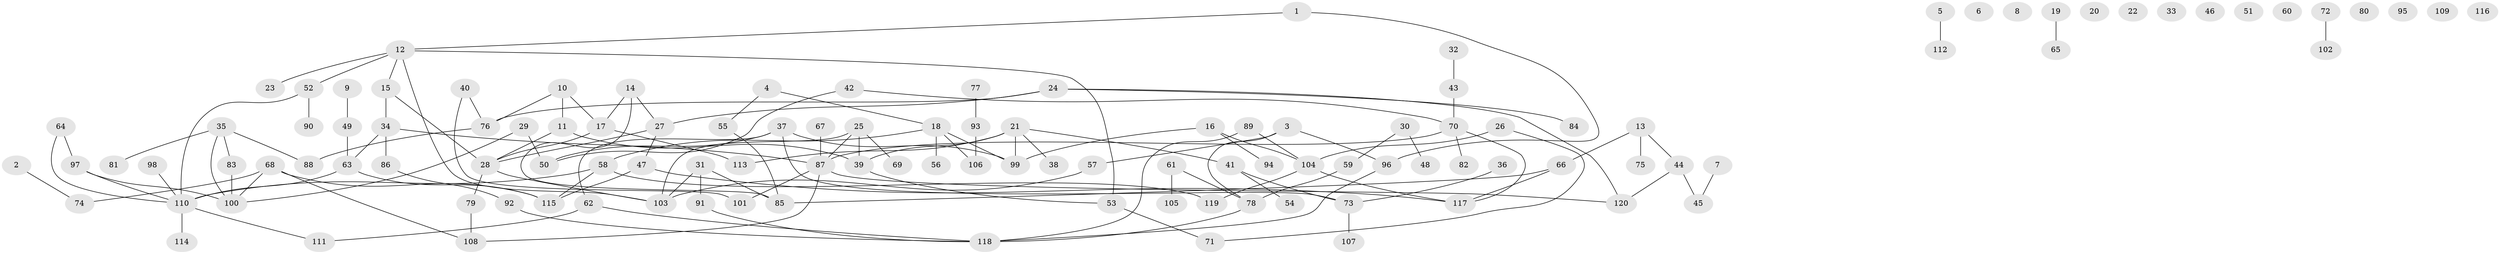 // Generated by graph-tools (version 1.1) at 2025/33/03/09/25 02:33:47]
// undirected, 120 vertices, 142 edges
graph export_dot {
graph [start="1"]
  node [color=gray90,style=filled];
  1;
  2;
  3;
  4;
  5;
  6;
  7;
  8;
  9;
  10;
  11;
  12;
  13;
  14;
  15;
  16;
  17;
  18;
  19;
  20;
  21;
  22;
  23;
  24;
  25;
  26;
  27;
  28;
  29;
  30;
  31;
  32;
  33;
  34;
  35;
  36;
  37;
  38;
  39;
  40;
  41;
  42;
  43;
  44;
  45;
  46;
  47;
  48;
  49;
  50;
  51;
  52;
  53;
  54;
  55;
  56;
  57;
  58;
  59;
  60;
  61;
  62;
  63;
  64;
  65;
  66;
  67;
  68;
  69;
  70;
  71;
  72;
  73;
  74;
  75;
  76;
  77;
  78;
  79;
  80;
  81;
  82;
  83;
  84;
  85;
  86;
  87;
  88;
  89;
  90;
  91;
  92;
  93;
  94;
  95;
  96;
  97;
  98;
  99;
  100;
  101;
  102;
  103;
  104;
  105;
  106;
  107;
  108;
  109;
  110;
  111;
  112;
  113;
  114;
  115;
  116;
  117;
  118;
  119;
  120;
  1 -- 12;
  1 -- 96;
  2 -- 74;
  3 -- 57;
  3 -- 78;
  3 -- 96;
  4 -- 18;
  4 -- 55;
  5 -- 112;
  7 -- 45;
  9 -- 49;
  10 -- 11;
  10 -- 17;
  10 -- 76;
  11 -- 28;
  11 -- 39;
  12 -- 15;
  12 -- 23;
  12 -- 52;
  12 -- 53;
  12 -- 103;
  13 -- 44;
  13 -- 66;
  13 -- 75;
  14 -- 17;
  14 -- 27;
  14 -- 85;
  15 -- 28;
  15 -- 34;
  16 -- 94;
  16 -- 99;
  16 -- 104;
  17 -- 28;
  17 -- 113;
  18 -- 56;
  18 -- 58;
  18 -- 99;
  18 -- 106;
  19 -- 65;
  21 -- 38;
  21 -- 39;
  21 -- 41;
  21 -- 99;
  21 -- 113;
  24 -- 27;
  24 -- 76;
  24 -- 84;
  24 -- 120;
  25 -- 39;
  25 -- 69;
  25 -- 87;
  25 -- 103;
  26 -- 71;
  26 -- 104;
  27 -- 28;
  27 -- 47;
  28 -- 79;
  28 -- 103;
  29 -- 50;
  29 -- 100;
  30 -- 48;
  30 -- 59;
  31 -- 85;
  31 -- 91;
  31 -- 103;
  32 -- 43;
  34 -- 63;
  34 -- 86;
  34 -- 87;
  35 -- 81;
  35 -- 83;
  35 -- 88;
  35 -- 100;
  36 -- 73;
  37 -- 50;
  37 -- 62;
  37 -- 73;
  37 -- 99;
  39 -- 53;
  40 -- 76;
  40 -- 101;
  41 -- 54;
  41 -- 73;
  42 -- 50;
  42 -- 70;
  43 -- 70;
  44 -- 45;
  44 -- 120;
  47 -- 115;
  47 -- 117;
  49 -- 63;
  52 -- 90;
  52 -- 110;
  53 -- 71;
  55 -- 85;
  57 -- 103;
  58 -- 110;
  58 -- 115;
  58 -- 119;
  59 -- 78;
  61 -- 78;
  61 -- 105;
  62 -- 111;
  62 -- 118;
  63 -- 110;
  63 -- 115;
  64 -- 97;
  64 -- 110;
  66 -- 85;
  66 -- 117;
  67 -- 87;
  68 -- 74;
  68 -- 100;
  68 -- 108;
  68 -- 115;
  70 -- 82;
  70 -- 87;
  70 -- 117;
  72 -- 102;
  73 -- 107;
  76 -- 88;
  77 -- 93;
  78 -- 118;
  79 -- 108;
  83 -- 100;
  86 -- 92;
  87 -- 101;
  87 -- 108;
  87 -- 120;
  89 -- 104;
  89 -- 118;
  91 -- 118;
  92 -- 118;
  93 -- 106;
  96 -- 118;
  97 -- 100;
  97 -- 110;
  98 -- 110;
  104 -- 117;
  104 -- 119;
  110 -- 111;
  110 -- 114;
}
